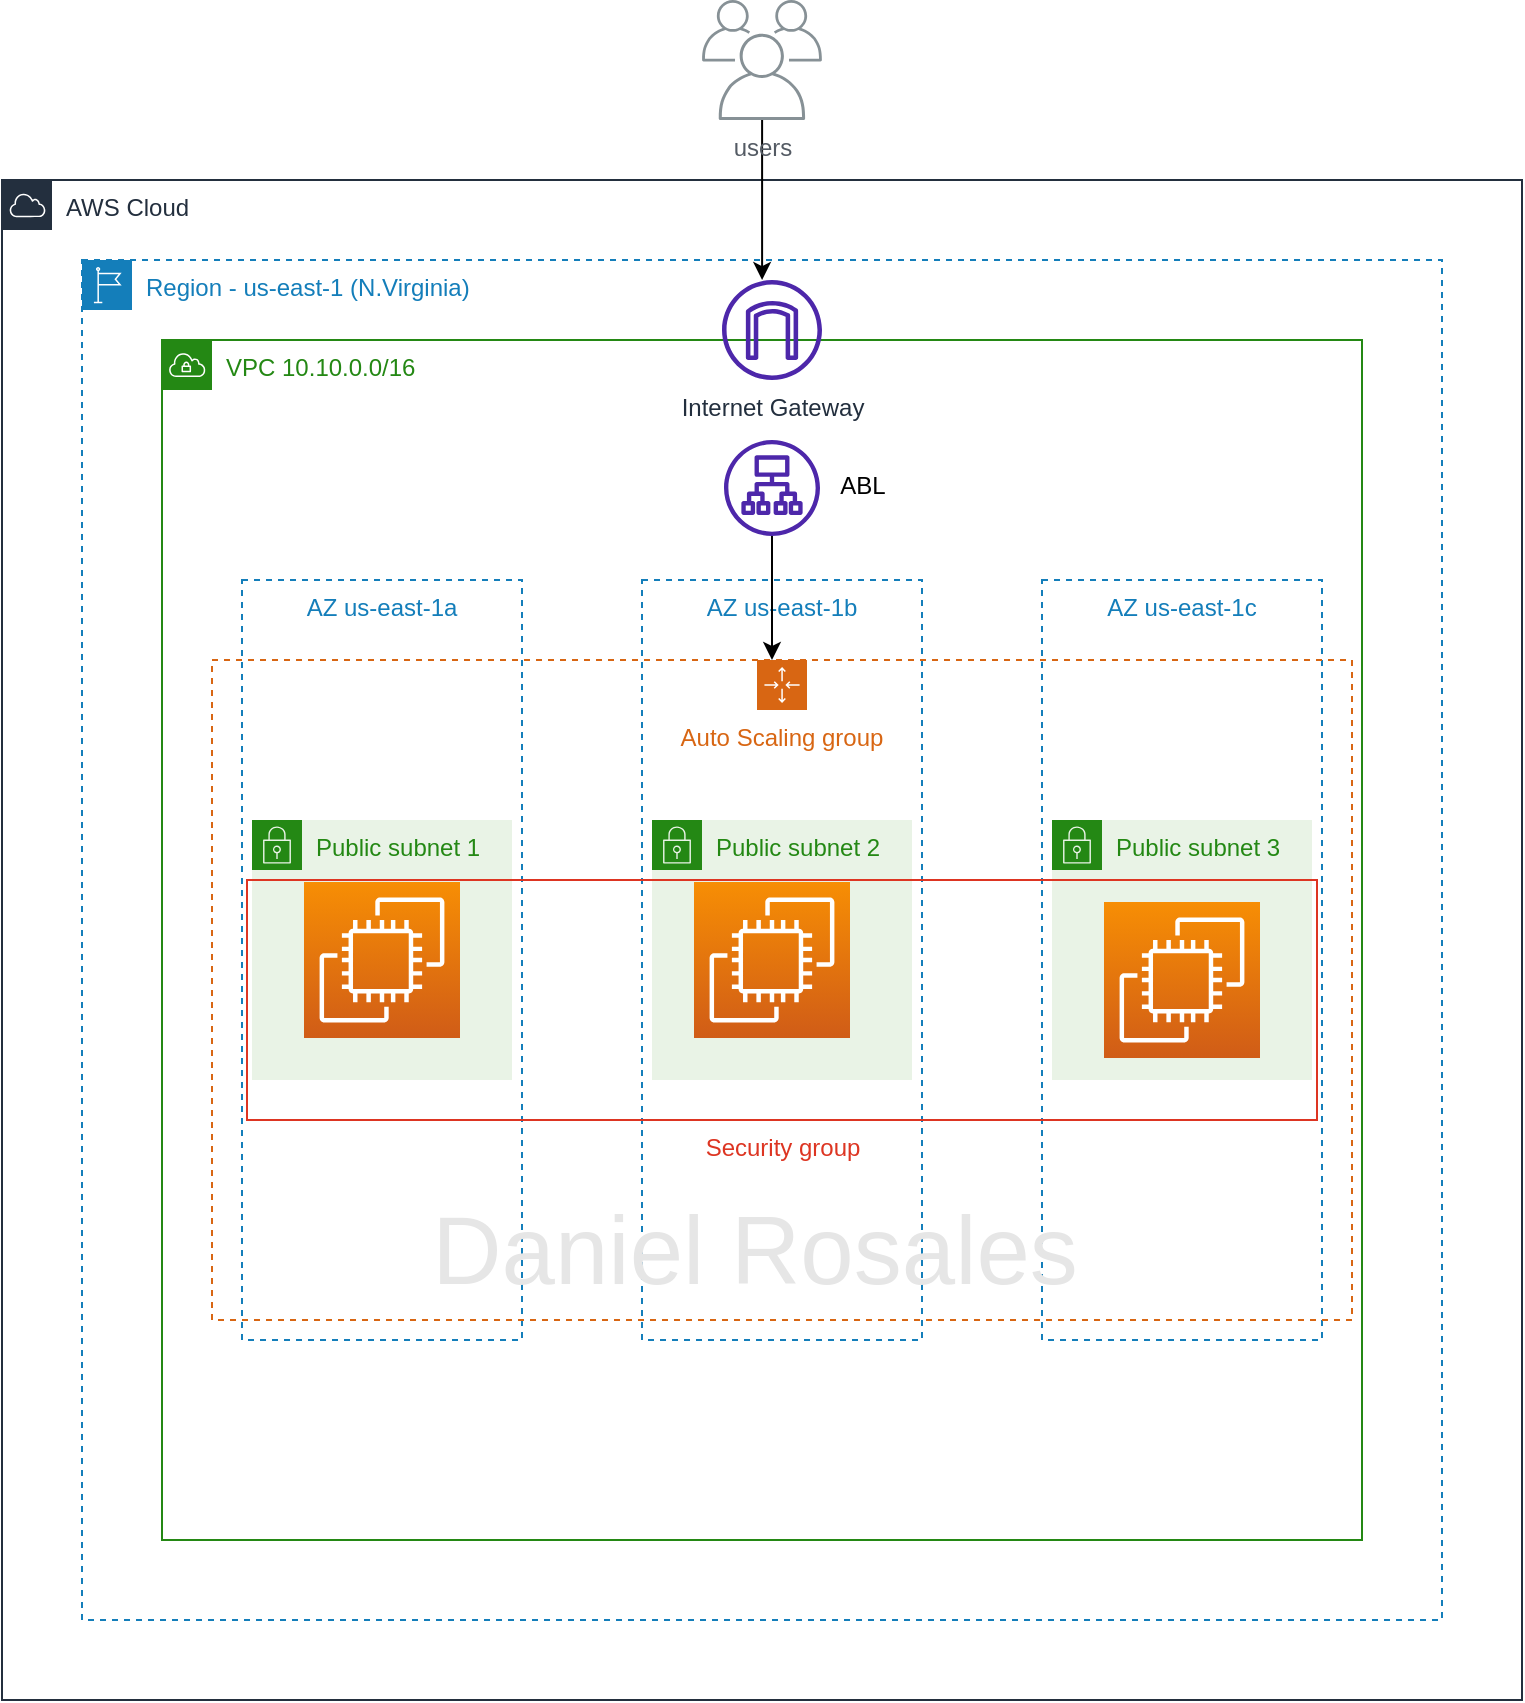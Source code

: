 <mxfile version="21.6.5" type="github">
  <diagram name="Page-1" id="G7_cqebCKSD9eZdu1EWZ">
    <mxGraphModel dx="1434" dy="765" grid="1" gridSize="10" guides="1" tooltips="1" connect="1" arrows="1" fold="1" page="1" pageScale="1" pageWidth="850" pageHeight="1100" math="0" shadow="0">
      <root>
        <mxCell id="0" />
        <mxCell id="1" parent="0" />
        <mxCell id="RzLPxXJ_GskmvNocUeyB-3" value="AWS Cloud" style="points=[[0,0],[0.25,0],[0.5,0],[0.75,0],[1,0],[1,0.25],[1,0.5],[1,0.75],[1,1],[0.75,1],[0.5,1],[0.25,1],[0,1],[0,0.75],[0,0.5],[0,0.25]];outlineConnect=0;gradientColor=none;html=1;whiteSpace=wrap;fontSize=12;fontStyle=0;container=1;pointerEvents=0;collapsible=0;recursiveResize=0;shape=mxgraph.aws4.group;grIcon=mxgraph.aws4.group_aws_cloud;strokeColor=#232F3E;fillColor=none;verticalAlign=top;align=left;spacingLeft=30;fontColor=#232F3E;dashed=0;" vertex="1" parent="1">
          <mxGeometry x="40" y="160" width="760" height="760" as="geometry" />
        </mxCell>
        <mxCell id="RzLPxXJ_GskmvNocUeyB-4" value="Region - us-east-1 (N.Virginia)" style="points=[[0,0],[0.25,0],[0.5,0],[0.75,0],[1,0],[1,0.25],[1,0.5],[1,0.75],[1,1],[0.75,1],[0.5,1],[0.25,1],[0,1],[0,0.75],[0,0.5],[0,0.25]];outlineConnect=0;gradientColor=none;html=1;whiteSpace=wrap;fontSize=12;fontStyle=0;container=1;pointerEvents=0;collapsible=0;recursiveResize=0;shape=mxgraph.aws4.group;grIcon=mxgraph.aws4.group_region;strokeColor=#147EBA;fillColor=none;verticalAlign=top;align=left;spacingLeft=30;fontColor=#147EBA;dashed=1;" vertex="1" parent="RzLPxXJ_GskmvNocUeyB-3">
          <mxGeometry x="40" y="40" width="680" height="680" as="geometry" />
        </mxCell>
        <mxCell id="RzLPxXJ_GskmvNocUeyB-5" value="&lt;font color=&quot;#248814&quot;&gt;VPC 10.10.0.0/16&lt;/font&gt;" style="points=[[0,0],[0.25,0],[0.5,0],[0.75,0],[1,0],[1,0.25],[1,0.5],[1,0.75],[1,1],[0.75,1],[0.5,1],[0.25,1],[0,1],[0,0.75],[0,0.5],[0,0.25]];outlineConnect=0;gradientColor=none;html=1;whiteSpace=wrap;fontSize=12;fontStyle=0;container=1;pointerEvents=0;collapsible=0;recursiveResize=0;shape=mxgraph.aws4.group;grIcon=mxgraph.aws4.group_vpc;strokeColor=#248814;fillColor=none;verticalAlign=top;align=left;spacingLeft=30;fontColor=#AAB7B8;dashed=0;" vertex="1" parent="RzLPxXJ_GskmvNocUeyB-4">
          <mxGeometry x="40" y="40" width="600" height="600" as="geometry" />
        </mxCell>
        <mxCell id="RzLPxXJ_GskmvNocUeyB-9" value="AZ us-east-1c" style="fillColor=none;strokeColor=#147EBA;dashed=1;verticalAlign=top;fontStyle=0;fontColor=#147EBA;whiteSpace=wrap;html=1;" vertex="1" parent="RzLPxXJ_GskmvNocUeyB-5">
          <mxGeometry x="440" y="120" width="140" height="380" as="geometry" />
        </mxCell>
        <mxCell id="RzLPxXJ_GskmvNocUeyB-10" value="AZ us-east-1b" style="fillColor=none;strokeColor=#147EBA;dashed=1;verticalAlign=top;fontStyle=0;fontColor=#147EBA;whiteSpace=wrap;html=1;" vertex="1" parent="RzLPxXJ_GskmvNocUeyB-5">
          <mxGeometry x="240" y="120" width="140" height="380" as="geometry" />
        </mxCell>
        <mxCell id="RzLPxXJ_GskmvNocUeyB-11" value="AZ us-east-1a" style="fillColor=none;strokeColor=#147EBA;dashed=1;verticalAlign=top;fontStyle=0;fontColor=#147EBA;whiteSpace=wrap;html=1;" vertex="1" parent="RzLPxXJ_GskmvNocUeyB-5">
          <mxGeometry x="40" y="120" width="140" height="380" as="geometry" />
        </mxCell>
        <mxCell id="RzLPxXJ_GskmvNocUeyB-12" value="Public subnet 1" style="points=[[0,0],[0.25,0],[0.5,0],[0.75,0],[1,0],[1,0.25],[1,0.5],[1,0.75],[1,1],[0.75,1],[0.5,1],[0.25,1],[0,1],[0,0.75],[0,0.5],[0,0.25]];outlineConnect=0;gradientColor=none;html=1;whiteSpace=wrap;fontSize=12;fontStyle=0;container=1;pointerEvents=0;collapsible=0;recursiveResize=0;shape=mxgraph.aws4.group;grIcon=mxgraph.aws4.group_security_group;grStroke=0;strokeColor=#248814;fillColor=#E9F3E6;verticalAlign=top;align=left;spacingLeft=30;fontColor=#248814;dashed=0;" vertex="1" parent="RzLPxXJ_GskmvNocUeyB-5">
          <mxGeometry x="45" y="240" width="130" height="130" as="geometry" />
        </mxCell>
        <mxCell id="RzLPxXJ_GskmvNocUeyB-13" value="Public subnet 2" style="points=[[0,0],[0.25,0],[0.5,0],[0.75,0],[1,0],[1,0.25],[1,0.5],[1,0.75],[1,1],[0.75,1],[0.5,1],[0.25,1],[0,1],[0,0.75],[0,0.5],[0,0.25]];outlineConnect=0;gradientColor=none;html=1;whiteSpace=wrap;fontSize=12;fontStyle=0;container=1;pointerEvents=0;collapsible=0;recursiveResize=0;shape=mxgraph.aws4.group;grIcon=mxgraph.aws4.group_security_group;grStroke=0;strokeColor=#248814;fillColor=#E9F3E6;verticalAlign=top;align=left;spacingLeft=30;fontColor=#248814;dashed=0;" vertex="1" parent="RzLPxXJ_GskmvNocUeyB-5">
          <mxGeometry x="245" y="240" width="130" height="130" as="geometry" />
        </mxCell>
        <mxCell id="RzLPxXJ_GskmvNocUeyB-17" value="Public subnet 3" style="points=[[0,0],[0.25,0],[0.5,0],[0.75,0],[1,0],[1,0.25],[1,0.5],[1,0.75],[1,1],[0.75,1],[0.5,1],[0.25,1],[0,1],[0,0.75],[0,0.5],[0,0.25]];outlineConnect=0;gradientColor=none;html=1;whiteSpace=wrap;fontSize=12;fontStyle=0;container=1;pointerEvents=0;collapsible=0;recursiveResize=0;shape=mxgraph.aws4.group;grIcon=mxgraph.aws4.group_security_group;grStroke=0;strokeColor=#248814;fillColor=#E9F3E6;verticalAlign=top;align=left;spacingLeft=30;fontColor=#248814;dashed=0;" vertex="1" parent="RzLPxXJ_GskmvNocUeyB-5">
          <mxGeometry x="445" y="240" width="130" height="130" as="geometry" />
        </mxCell>
        <mxCell id="RzLPxXJ_GskmvNocUeyB-18" value="Auto Scaling group" style="points=[[0,0],[0.25,0],[0.5,0],[0.75,0],[1,0],[1,0.25],[1,0.5],[1,0.75],[1,1],[0.75,1],[0.5,1],[0.25,1],[0,1],[0,0.75],[0,0.5],[0,0.25]];outlineConnect=0;gradientColor=none;html=1;whiteSpace=wrap;fontSize=12;fontStyle=0;container=1;pointerEvents=0;collapsible=0;recursiveResize=0;shape=mxgraph.aws4.groupCenter;grIcon=mxgraph.aws4.group_auto_scaling_group;grStroke=1;strokeColor=#D86613;fillColor=none;verticalAlign=top;align=center;fontColor=#D86613;dashed=1;spacingTop=25;" vertex="1" parent="RzLPxXJ_GskmvNocUeyB-5">
          <mxGeometry x="25" y="160" width="570" height="330" as="geometry" />
        </mxCell>
        <mxCell id="RzLPxXJ_GskmvNocUeyB-21" value="" style="sketch=0;points=[[0,0,0],[0.25,0,0],[0.5,0,0],[0.75,0,0],[1,0,0],[0,1,0],[0.25,1,0],[0.5,1,0],[0.75,1,0],[1,1,0],[0,0.25,0],[0,0.5,0],[0,0.75,0],[1,0.25,0],[1,0.5,0],[1,0.75,0]];outlineConnect=0;fontColor=#232F3E;gradientColor=#F78E04;gradientDirection=north;fillColor=#D05C17;strokeColor=#ffffff;dashed=0;verticalLabelPosition=bottom;verticalAlign=top;align=center;html=1;fontSize=12;fontStyle=0;aspect=fixed;shape=mxgraph.aws4.resourceIcon;resIcon=mxgraph.aws4.ec2;" vertex="1" parent="RzLPxXJ_GskmvNocUeyB-18">
          <mxGeometry x="446" y="121" width="78" height="78" as="geometry" />
        </mxCell>
        <mxCell id="RzLPxXJ_GskmvNocUeyB-23" value="Security group" style="fillColor=none;strokeColor=#DD3522;verticalAlign=top;fontStyle=0;fontColor=#DD3522;whiteSpace=wrap;html=1;labelPosition=center;verticalLabelPosition=bottom;align=center;" vertex="1" parent="RzLPxXJ_GskmvNocUeyB-18">
          <mxGeometry x="17.5" y="110" width="535" height="120" as="geometry" />
        </mxCell>
        <mxCell id="RzLPxXJ_GskmvNocUeyB-83" value="&lt;font color=&quot;#e6e6e6&quot; style=&quot;font-size: 48px;&quot;&gt;Daniel Rosales&lt;/font&gt;" style="text;html=1;align=center;verticalAlign=middle;resizable=0;points=[];autosize=1;strokeColor=none;fillColor=none;fontSize=48;" vertex="1" parent="RzLPxXJ_GskmvNocUeyB-18">
          <mxGeometry x="96" y="260" width="350" height="70" as="geometry" />
        </mxCell>
        <mxCell id="RzLPxXJ_GskmvNocUeyB-19" value="" style="sketch=0;points=[[0,0,0],[0.25,0,0],[0.5,0,0],[0.75,0,0],[1,0,0],[0,1,0],[0.25,1,0],[0.5,1,0],[0.75,1,0],[1,1,0],[0,0.25,0],[0,0.5,0],[0,0.75,0],[1,0.25,0],[1,0.5,0],[1,0.75,0]];outlineConnect=0;fontColor=#232F3E;gradientColor=#F78E04;gradientDirection=north;fillColor=#D05C17;strokeColor=#ffffff;dashed=0;verticalLabelPosition=bottom;verticalAlign=top;align=center;html=1;fontSize=12;fontStyle=0;aspect=fixed;shape=mxgraph.aws4.resourceIcon;resIcon=mxgraph.aws4.ec2;" vertex="1" parent="RzLPxXJ_GskmvNocUeyB-5">
          <mxGeometry x="71" y="271" width="78" height="78" as="geometry" />
        </mxCell>
        <mxCell id="RzLPxXJ_GskmvNocUeyB-20" value="" style="sketch=0;points=[[0,0,0],[0.25,0,0],[0.5,0,0],[0.75,0,0],[1,0,0],[0,1,0],[0.25,1,0],[0.5,1,0],[0.75,1,0],[1,1,0],[0,0.25,0],[0,0.5,0],[0,0.75,0],[1,0.25,0],[1,0.5,0],[1,0.75,0]];outlineConnect=0;fontColor=#232F3E;gradientColor=#F78E04;gradientDirection=north;fillColor=#D05C17;strokeColor=#ffffff;dashed=0;verticalLabelPosition=bottom;verticalAlign=top;align=center;html=1;fontSize=12;fontStyle=0;aspect=fixed;shape=mxgraph.aws4.resourceIcon;resIcon=mxgraph.aws4.ec2;" vertex="1" parent="RzLPxXJ_GskmvNocUeyB-5">
          <mxGeometry x="266" y="271" width="78" height="78" as="geometry" />
        </mxCell>
        <mxCell id="RzLPxXJ_GskmvNocUeyB-26" value="Internet Gateway" style="sketch=0;outlineConnect=0;fontColor=#232F3E;gradientColor=none;fillColor=#4D27AA;strokeColor=none;dashed=0;verticalLabelPosition=bottom;verticalAlign=top;align=center;html=1;fontSize=12;fontStyle=0;aspect=fixed;pointerEvents=1;shape=mxgraph.aws4.internet_gateway;" vertex="1" parent="RzLPxXJ_GskmvNocUeyB-5">
          <mxGeometry x="280" y="-30" width="50" height="50" as="geometry" />
        </mxCell>
        <mxCell id="RzLPxXJ_GskmvNocUeyB-74" style="edgeStyle=orthogonalEdgeStyle;rounded=0;orthogonalLoop=1;jettySize=auto;html=1;" edge="1" parent="RzLPxXJ_GskmvNocUeyB-5" source="RzLPxXJ_GskmvNocUeyB-27" target="RzLPxXJ_GskmvNocUeyB-18">
          <mxGeometry relative="1" as="geometry">
            <Array as="points">
              <mxPoint x="305" y="150" />
              <mxPoint x="305" y="150" />
            </Array>
          </mxGeometry>
        </mxCell>
        <mxCell id="RzLPxXJ_GskmvNocUeyB-27" value="" style="sketch=0;outlineConnect=0;fontColor=#232F3E;gradientColor=none;fillColor=#4D27AA;strokeColor=none;dashed=0;verticalLabelPosition=bottom;verticalAlign=top;align=center;html=1;fontSize=12;fontStyle=0;aspect=fixed;pointerEvents=1;shape=mxgraph.aws4.application_load_balancer;" vertex="1" parent="RzLPxXJ_GskmvNocUeyB-5">
          <mxGeometry x="281" y="50" width="48" height="48" as="geometry" />
        </mxCell>
        <mxCell id="RzLPxXJ_GskmvNocUeyB-58" value="" style="edgeStyle=orthogonalEdgeStyle;rounded=0;orthogonalLoop=1;jettySize=auto;html=1;" edge="1" parent="1" source="RzLPxXJ_GskmvNocUeyB-25" target="RzLPxXJ_GskmvNocUeyB-26">
          <mxGeometry relative="1" as="geometry">
            <Array as="points">
              <mxPoint x="420" y="190" />
              <mxPoint x="420" y="190" />
            </Array>
          </mxGeometry>
        </mxCell>
        <mxCell id="RzLPxXJ_GskmvNocUeyB-25" value="users" style="sketch=0;outlineConnect=0;gradientColor=none;fontColor=#545B64;strokeColor=none;fillColor=#879196;dashed=0;verticalLabelPosition=bottom;verticalAlign=top;align=center;html=1;fontSize=12;fontStyle=0;aspect=fixed;shape=mxgraph.aws4.illustration_users;pointerEvents=1" vertex="1" parent="1">
          <mxGeometry x="390" y="70" width="60" height="60" as="geometry" />
        </mxCell>
        <mxCell id="RzLPxXJ_GskmvNocUeyB-65" value="ABL" style="text;html=1;align=center;verticalAlign=middle;resizable=0;points=[];autosize=1;strokeColor=none;fillColor=none;" vertex="1" parent="1">
          <mxGeometry x="445" y="298" width="50" height="30" as="geometry" />
        </mxCell>
      </root>
    </mxGraphModel>
  </diagram>
</mxfile>
